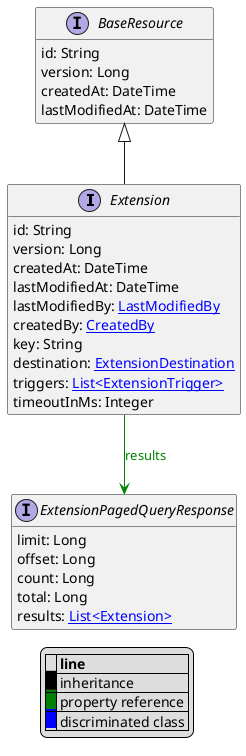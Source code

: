 @startuml

hide empty fields
hide empty methods
legend
|= |= line |
|<back:black>   </back>| inheritance |
|<back:green>   </back>| property reference |
|<back:blue>   </back>| discriminated class |
endlegend
interface Extension [[Extension.svg]] extends BaseResource {
    id: String
    version: Long
    createdAt: DateTime
    lastModifiedAt: DateTime
    lastModifiedBy: [[LastModifiedBy.svg LastModifiedBy]]
    createdBy: [[CreatedBy.svg CreatedBy]]
    key: String
    destination: [[ExtensionDestination.svg ExtensionDestination]]
    triggers: [[ExtensionTrigger.svg List<ExtensionTrigger>]]
    timeoutInMs: Integer
}
interface BaseResource [[BaseResource.svg]]  {
    id: String
    version: Long
    createdAt: DateTime
    lastModifiedAt: DateTime
}


interface ExtensionPagedQueryResponse [[ExtensionPagedQueryResponse.svg]]  {
    limit: Long
    offset: Long
    count: Long
    total: Long
    results: [[Extension.svg List<Extension>]]
}

Extension --> ExtensionPagedQueryResponse #green;text:green : "results"
@enduml

